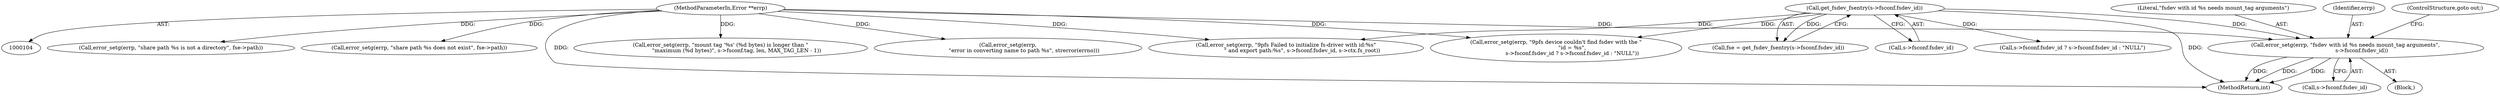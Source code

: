 digraph "0_qemu_4774718e5c194026ba5ee7a28d9be49be3080e42@pointer" {
"1000215" [label="(Call,error_setg(errp, \"fsdev with id %s needs mount_tag arguments\",\n                   s->fsconf.fsdev_id))"];
"1000106" [label="(MethodParameterIn,Error **errp)"];
"1000181" [label="(Call,get_fsdev_fsentry(s->fsconf.fsdev_id))"];
"1000215" [label="(Call,error_setg(errp, \"fsdev with id %s needs mount_tag arguments\",\n                   s->fsconf.fsdev_id))"];
"1000383" [label="(Call,error_setg(errp, \"share path %s is not a directory\", fse->path))"];
"1000179" [label="(Call,fse = get_fsdev_fsentry(s->fsconf.fsdev_id))"];
"1000217" [label="(Literal,\"fsdev with id %s needs mount_tag arguments\")"];
"1000368" [label="(Call,error_setg(errp, \"share path %s does not exist\", fse->path))"];
"1000182" [label="(Call,s->fsconf.fsdev_id)"];
"1000218" [label="(Call,s->fsconf.fsdev_id)"];
"1000214" [label="(Block,)"];
"1000415" [label="(MethodReturn,int)"];
"1000267" [label="(Call,error_setg(errp, \"mount tag '%s' (%d bytes) is longer than \"\n                   \"maximum (%d bytes)\", s->fsconf.tag, len, MAX_TAG_LEN - 1))"];
"1000106" [label="(MethodParameterIn,Error **errp)"];
"1000351" [label="(Call,error_setg(errp,\n                   \"error in converting name to path %s\", strerror(errno)))"];
"1000191" [label="(Call,error_setg(errp, \"9pfs device couldn't find fsdev with the \"\n                   \"id = %s\",\n                   s->fsconf.fsdev_id ? s->fsconf.fsdev_id : \"NULL\"))"];
"1000324" [label="(Call,error_setg(errp, \"9pfs Failed to initialize fs-driver with id:%s\"\n                   \" and export path:%s\", s->fsconf.fsdev_id, s->ctx.fs_root))"];
"1000216" [label="(Identifier,errp)"];
"1000181" [label="(Call,get_fsdev_fsentry(s->fsconf.fsdev_id))"];
"1000223" [label="(ControlStructure,goto out;)"];
"1000194" [label="(Call,s->fsconf.fsdev_id ? s->fsconf.fsdev_id : \"NULL\")"];
"1000215" -> "1000214"  [label="AST: "];
"1000215" -> "1000218"  [label="CFG: "];
"1000216" -> "1000215"  [label="AST: "];
"1000217" -> "1000215"  [label="AST: "];
"1000218" -> "1000215"  [label="AST: "];
"1000223" -> "1000215"  [label="CFG: "];
"1000215" -> "1000415"  [label="DDG: "];
"1000215" -> "1000415"  [label="DDG: "];
"1000215" -> "1000415"  [label="DDG: "];
"1000106" -> "1000215"  [label="DDG: "];
"1000181" -> "1000215"  [label="DDG: "];
"1000106" -> "1000104"  [label="AST: "];
"1000106" -> "1000415"  [label="DDG: "];
"1000106" -> "1000191"  [label="DDG: "];
"1000106" -> "1000267"  [label="DDG: "];
"1000106" -> "1000324"  [label="DDG: "];
"1000106" -> "1000351"  [label="DDG: "];
"1000106" -> "1000368"  [label="DDG: "];
"1000106" -> "1000383"  [label="DDG: "];
"1000181" -> "1000179"  [label="AST: "];
"1000181" -> "1000182"  [label="CFG: "];
"1000182" -> "1000181"  [label="AST: "];
"1000179" -> "1000181"  [label="CFG: "];
"1000181" -> "1000415"  [label="DDG: "];
"1000181" -> "1000179"  [label="DDG: "];
"1000181" -> "1000191"  [label="DDG: "];
"1000181" -> "1000194"  [label="DDG: "];
"1000181" -> "1000324"  [label="DDG: "];
}
